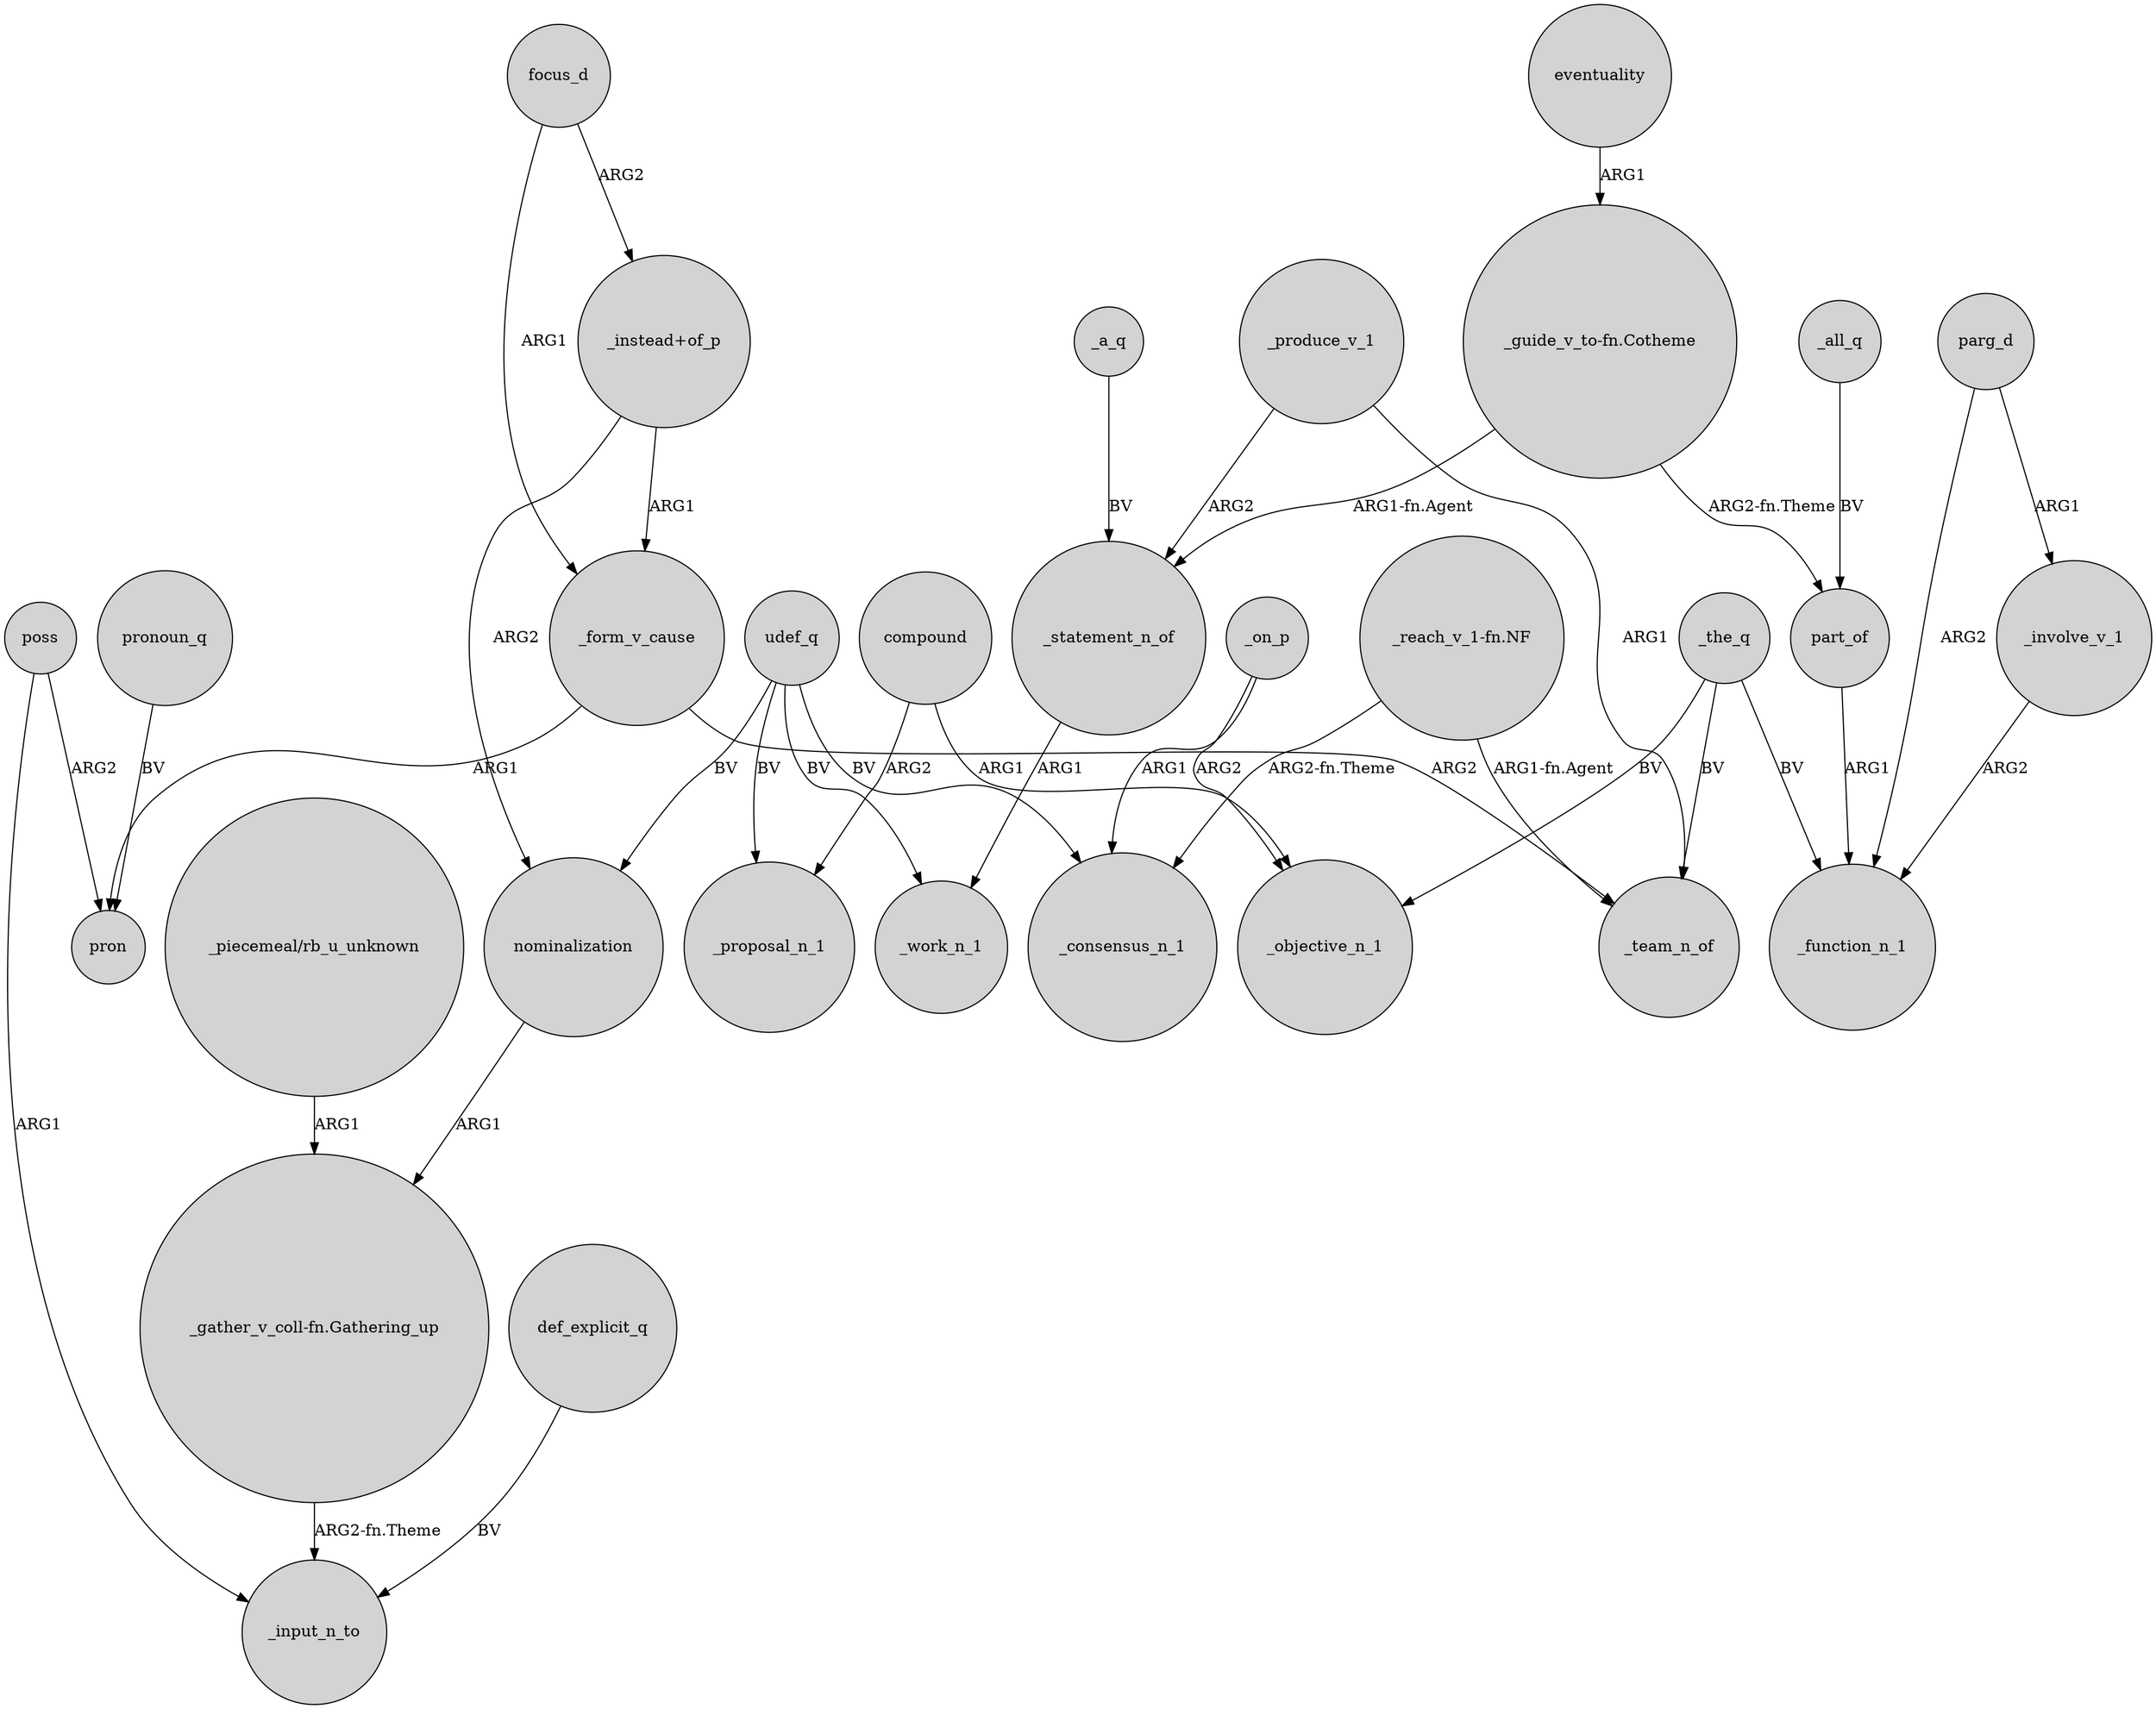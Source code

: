 digraph {
	node [shape=circle style=filled]
	focus_d -> _form_v_cause [label=ARG1]
	compound -> _objective_n_1 [label=ARG1]
	"_gather_v_coll-fn.Gathering_up" -> _input_n_to [label="ARG2-fn.Theme"]
	poss -> pron [label=ARG2]
	_all_q -> part_of [label=BV]
	_on_p -> _consensus_n_1 [label=ARG1]
	part_of -> _function_n_1 [label=ARG1]
	_on_p -> _objective_n_1 [label=ARG2]
	udef_q -> _proposal_n_1 [label=BV]
	_produce_v_1 -> _team_n_of [label=ARG1]
	"_guide_v_to-fn.Cotheme" -> part_of [label="ARG2-fn.Theme"]
	poss -> _input_n_to [label=ARG1]
	udef_q -> _consensus_n_1 [label=BV]
	_a_q -> _statement_n_of [label=BV]
	parg_d -> _function_n_1 [label=ARG2]
	eventuality -> "_guide_v_to-fn.Cotheme" [label=ARG1]
	"_instead+of_p" -> nominalization [label=ARG2]
	"_guide_v_to-fn.Cotheme" -> _statement_n_of [label="ARG1-fn.Agent"]
	"_reach_v_1-fn.NF" -> _consensus_n_1 [label="ARG2-fn.Theme"]
	_the_q -> _objective_n_1 [label=BV]
	pronoun_q -> pron [label=BV]
	focus_d -> "_instead+of_p" [label=ARG2]
	_produce_v_1 -> _statement_n_of [label=ARG2]
	parg_d -> _involve_v_1 [label=ARG1]
	"_reach_v_1-fn.NF" -> _team_n_of [label="ARG1-fn.Agent"]
	"_instead+of_p" -> _form_v_cause [label=ARG1]
	def_explicit_q -> _input_n_to [label=BV]
	_involve_v_1 -> _function_n_1 [label=ARG2]
	compound -> _proposal_n_1 [label=ARG2]
	_form_v_cause -> pron [label=ARG1]
	udef_q -> nominalization [label=BV]
	"_piecemeal/rb_u_unknown" -> "_gather_v_coll-fn.Gathering_up" [label=ARG1]
	nominalization -> "_gather_v_coll-fn.Gathering_up" [label=ARG1]
	_the_q -> _function_n_1 [label=BV]
	_form_v_cause -> _team_n_of [label=ARG2]
	_the_q -> _team_n_of [label=BV]
	_statement_n_of -> _work_n_1 [label=ARG1]
	udef_q -> _work_n_1 [label=BV]
}

